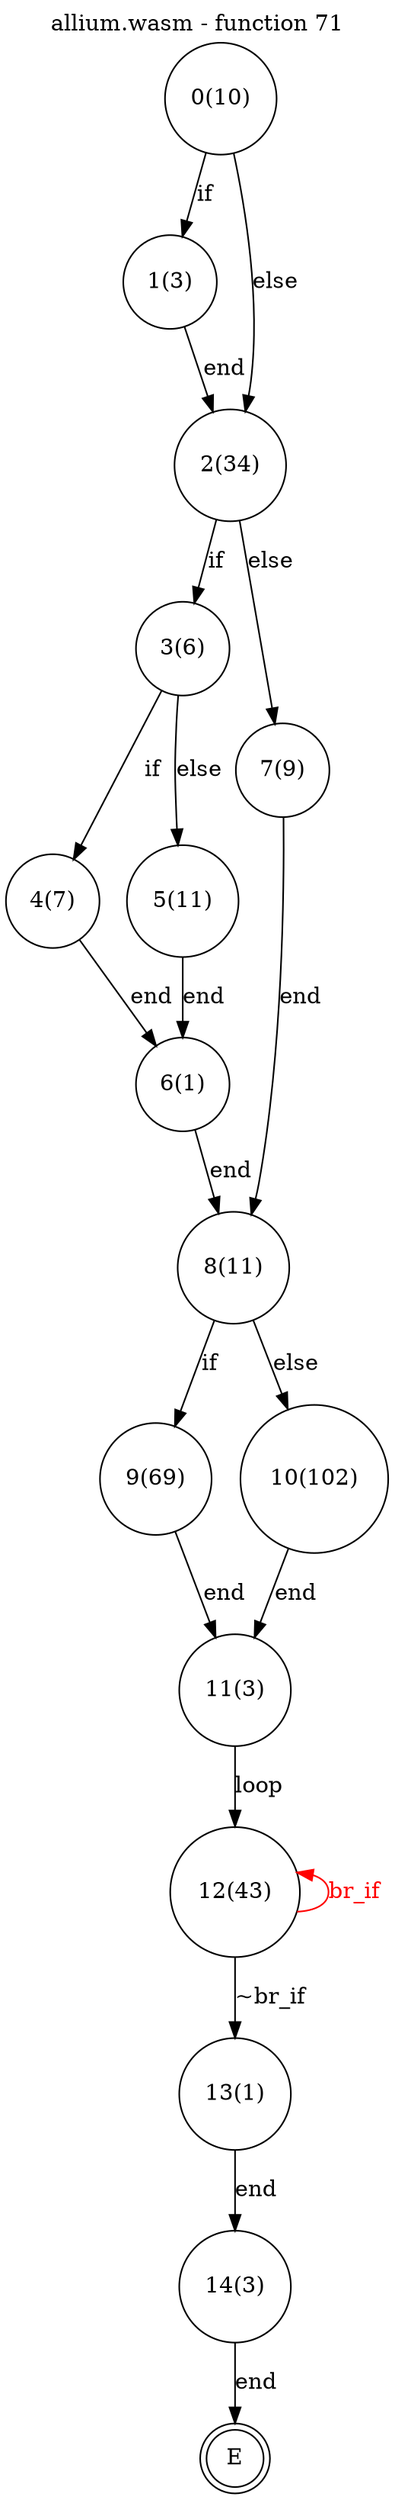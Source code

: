 digraph finite_state_machine {
    label = "allium.wasm - function 71"
    labelloc =  t
    labelfontsize = 16
    labelfontcolor = black
    labelfontname = "Helvetica"
    node [shape = doublecircle]; E ;
node [shape=circle, fontcolor=black, style="", label="0(10)"]0
node [shape=circle, fontcolor=black, style="", label="1(3)"]1
node [shape=circle, fontcolor=black, style="", label="2(34)"]2
node [shape=circle, fontcolor=black, style="", label="3(6)"]3
node [shape=circle, fontcolor=black, style="", label="4(7)"]4
node [shape=circle, fontcolor=black, style="", label="5(11)"]5
node [shape=circle, fontcolor=black, style="", label="6(1)"]6
node [shape=circle, fontcolor=black, style="", label="7(9)"]7
node [shape=circle, fontcolor=black, style="", label="8(11)"]8
node [shape=circle, fontcolor=black, style="", label="9(69)"]9
node [shape=circle, fontcolor=black, style="", label="10(102)"]10
node [shape=circle, fontcolor=black, style="", label="11(3)"]11
node [shape=circle, fontcolor=black, style="", label="12(43)"]12
node [shape=circle, fontcolor=black, style="", label="13(1)"]13
node [shape=circle, fontcolor=black, style="", label="14(3)"]14
node [shape=circle, fontcolor=black, style="", label="E"]E
    0 -> 1[label="if"];
    0 -> 2[label="else"];
    1 -> 2[label="end"];
    2 -> 3[label="if"];
    2 -> 7[label="else"];
    3 -> 4[label="if"];
    3 -> 5[label="else"];
    4 -> 6[label="end"];
    5 -> 6[label="end"];
    6 -> 8[label="end"];
    7 -> 8[label="end"];
    8 -> 9[label="if"];
    8 -> 10[label="else"];
    9 -> 11[label="end"];
    10 -> 11[label="end"];
    11 -> 12[label="loop"];
    12 -> 13[label="~br_if"];
    12 -> 12[color="red" dir=back fontcolor="red" label="br_if"];
    13 -> 14[label="end"];
    14 -> E[label="end"];
}

